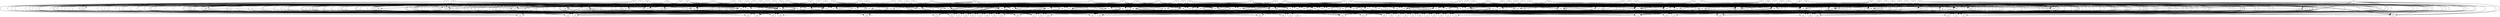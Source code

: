 // DAG automatically generated by daggen at Wed Apr 12 12:23:43 2017
// ./daggen --dot -n 200 --jump=3 --fat=0.8 --regularity=0.8 --density=0.4 
digraph G {
  1 [size="8589934592", alpha="0.11"]
  1 -> 81 [size ="33554432"]
  1 -> 83 [size ="33554432"]
  1 -> 87 [size ="33554432"]
  1 -> 89 [size ="33554432"]
  1 -> 93 [size ="33554432"]
  1 -> 97 [size ="33554432"]
  1 -> 100 [size ="33554432"]
  1 -> 107 [size ="33554432"]
  1 -> 123 [size ="33554432"]
  1 -> 142 [size ="33554432"]
  1 -> 144 [size ="33554432"]
  1 -> 149 [size ="33554432"]
  1 -> 159 [size ="33554432"]
  1 -> 161 [size ="33554432"]
  1 -> 162 [size ="33554432"]
  1 -> 168 [size ="33554432"]
  2 [size="782425675177", alpha="0.16"]
  2 -> 74 [size ="679477248"]
  2 -> 78 [size ="679477248"]
  2 -> 82 [size ="679477248"]
  2 -> 83 [size ="679477248"]
  2 -> 84 [size ="679477248"]
  2 -> 89 [size ="679477248"]
  2 -> 117 [size ="679477248"]
  2 -> 123 [size ="679477248"]
  2 -> 124 [size ="679477248"]
  2 -> 132 [size ="679477248"]
  2 -> 135 [size ="679477248"]
  2 -> 143 [size ="679477248"]
  2 -> 145 [size ="679477248"]
  2 -> 146 [size ="679477248"]
  2 -> 147 [size ="679477248"]
  2 -> 152 [size ="679477248"]
  2 -> 156 [size ="679477248"]
  2 -> 159 [size ="679477248"]
  2 -> 160 [size ="679477248"]
  2 -> 162 [size ="679477248"]
  2 -> 176 [size ="679477248"]
  2 -> 180 [size ="679477248"]
  2 -> 181 [size ="679477248"]
  2 -> 182 [size ="679477248"]
  2 -> 188 [size ="679477248"]
  3 [size="54922441586", alpha="0.16"]
  3 -> 78 [size ="75497472"]
  3 -> 82 [size ="75497472"]
  3 -> 84 [size ="75497472"]
  3 -> 91 [size ="75497472"]
  3 -> 99 [size ="75497472"]
  3 -> 103 [size ="75497472"]
  3 -> 113 [size ="75497472"]
  3 -> 116 [size ="75497472"]
  3 -> 117 [size ="75497472"]
  3 -> 118 [size ="75497472"]
  3 -> 123 [size ="75497472"]
  3 -> 128 [size ="75497472"]
  3 -> 137 [size ="75497472"]
  3 -> 141 [size ="75497472"]
  3 -> 144 [size ="75497472"]
  3 -> 147 [size ="75497472"]
  3 -> 150 [size ="75497472"]
  3 -> 151 [size ="75497472"]
  3 -> 152 [size ="75497472"]
  3 -> 161 [size ="75497472"]
  3 -> 178 [size ="75497472"]
  3 -> 192 [size ="75497472"]
  3 -> 193 [size ="75497472"]
  4 [size="3750043827", alpha="0.17"]
  4 -> 74 [size ="75497472"]
  4 -> 77 [size ="75497472"]
  4 -> 78 [size ="75497472"]
  4 -> 83 [size ="75497472"]
  4 -> 102 [size ="75497472"]
  4 -> 108 [size ="75497472"]
  4 -> 125 [size ="75497472"]
  4 -> 126 [size ="75497472"]
  4 -> 131 [size ="75497472"]
  4 -> 139 [size ="75497472"]
  4 -> 142 [size ="75497472"]
  4 -> 151 [size ="75497472"]
  4 -> 154 [size ="75497472"]
  4 -> 178 [size ="75497472"]
  4 -> 183 [size ="75497472"]
  4 -> 189 [size ="75497472"]
  4 -> 199 [size ="75497472"]
  4 -> 200 [size ="75497472"]
  5 [size="231928233984", alpha="0.15"]
  5 -> 74 [size ="301989888"]
  5 -> 83 [size ="301989888"]
  5 -> 86 [size ="301989888"]
  5 -> 92 [size ="301989888"]
  5 -> 99 [size ="301989888"]
  5 -> 110 [size ="301989888"]
  5 -> 113 [size ="301989888"]
  5 -> 119 [size ="301989888"]
  5 -> 125 [size ="301989888"]
  5 -> 126 [size ="301989888"]
  5 -> 133 [size ="301989888"]
  5 -> 135 [size ="301989888"]
  5 -> 138 [size ="301989888"]
  5 -> 140 [size ="301989888"]
  5 -> 142 [size ="301989888"]
  5 -> 150 [size ="301989888"]
  5 -> 161 [size ="301989888"]
  5 -> 171 [size ="301989888"]
  5 -> 180 [size ="301989888"]
  6 [size="108064164792", alpha="0.12"]
  6 -> 80 [size ="134217728"]
  6 -> 92 [size ="134217728"]
  6 -> 98 [size ="134217728"]
  6 -> 102 [size ="134217728"]
  6 -> 108 [size ="134217728"]
  6 -> 117 [size ="134217728"]
  6 -> 118 [size ="134217728"]
  6 -> 119 [size ="134217728"]
  6 -> 126 [size ="134217728"]
  6 -> 129 [size ="134217728"]
  6 -> 132 [size ="134217728"]
  6 -> 135 [size ="134217728"]
  6 -> 143 [size ="134217728"]
  6 -> 145 [size ="134217728"]
  6 -> 153 [size ="134217728"]
  6 -> 161 [size ="134217728"]
  6 -> 162 [size ="134217728"]
  6 -> 168 [size ="134217728"]
  6 -> 191 [size ="134217728"]
  6 -> 198 [size ="134217728"]
  7 [size="1552660996", alpha="0.04"]
  7 -> 83 [size ="33554432"]
  7 -> 89 [size ="33554432"]
  7 -> 93 [size ="33554432"]
  7 -> 94 [size ="33554432"]
  7 -> 102 [size ="33554432"]
  7 -> 106 [size ="33554432"]
  7 -> 132 [size ="33554432"]
  7 -> 135 [size ="33554432"]
  7 -> 139 [size ="33554432"]
  7 -> 147 [size ="33554432"]
  7 -> 160 [size ="33554432"]
  7 -> 163 [size ="33554432"]
  7 -> 169 [size ="33554432"]
  7 -> 177 [size ="33554432"]
  7 -> 190 [size ="33554432"]
  7 -> 198 [size ="33554432"]
  8 [size="14691165617", alpha="0.11"]
  8 -> 78 [size ="301989888"]
  8 -> 89 [size ="301989888"]
  8 -> 99 [size ="301989888"]
  8 -> 102 [size ="301989888"]
  8 -> 108 [size ="301989888"]
  8 -> 124 [size ="301989888"]
  8 -> 127 [size ="301989888"]
  8 -> 128 [size ="301989888"]
  8 -> 131 [size ="301989888"]
  8 -> 134 [size ="301989888"]
  8 -> 137 [size ="301989888"]
  8 -> 142 [size ="301989888"]
  8 -> 160 [size ="301989888"]
  8 -> 181 [size ="301989888"]
  8 -> 192 [size ="301989888"]
  8 -> 198 [size ="301989888"]
  9 [size="368293445632", alpha="0.11"]
  9 -> 80 [size ="411041792"]
  9 -> 85 [size ="411041792"]
  9 -> 90 [size ="411041792"]
  9 -> 92 [size ="411041792"]
  9 -> 101 [size ="411041792"]
  9 -> 108 [size ="411041792"]
  9 -> 119 [size ="411041792"]
  9 -> 128 [size ="411041792"]
  9 -> 134 [size ="411041792"]
  9 -> 134 [size ="411041792"]
  9 -> 135 [size ="411041792"]
  9 -> 137 [size ="411041792"]
  9 -> 140 [size ="411041792"]
  9 -> 145 [size ="411041792"]
  9 -> 150 [size ="411041792"]
  9 -> 161 [size ="411041792"]
  9 -> 166 [size ="411041792"]
  9 -> 167 [size ="411041792"]
  9 -> 168 [size ="411041792"]
  9 -> 180 [size ="411041792"]
  10 [size="7488898918", alpha="0.09"]
  10 -> 85 [size ="134217728"]
  10 -> 85 [size ="134217728"]
  10 -> 86 [size ="134217728"]
  10 -> 91 [size ="134217728"]
  10 -> 92 [size ="134217728"]
  10 -> 107 [size ="134217728"]
  10 -> 108 [size ="134217728"]
  10 -> 110 [size ="134217728"]
  10 -> 115 [size ="134217728"]
  10 -> 118 [size ="134217728"]
  10 -> 128 [size ="134217728"]
  10 -> 131 [size ="134217728"]
  10 -> 133 [size ="134217728"]
  10 -> 134 [size ="134217728"]
  10 -> 135 [size ="134217728"]
  10 -> 139 [size ="134217728"]
  10 -> 140 [size ="134217728"]
  10 -> 145 [size ="134217728"]
  10 -> 159 [size ="134217728"]
  10 -> 164 [size ="134217728"]
  10 -> 169 [size ="134217728"]
  10 -> 170 [size ="134217728"]
  10 -> 175 [size ="134217728"]
  10 -> 178 [size ="134217728"]
  10 -> 186 [size ="134217728"]
  11 [size="7247066356", alpha="0.08"]
  11 -> 85 [size ="134217728"]
  11 -> 86 [size ="134217728"]
  11 -> 93 [size ="134217728"]
  11 -> 94 [size ="134217728"]
  11 -> 103 [size ="134217728"]
  11 -> 111 [size ="134217728"]
  11 -> 113 [size ="134217728"]
  11 -> 117 [size ="134217728"]
  11 -> 118 [size ="134217728"]
  11 -> 119 [size ="134217728"]
  11 -> 124 [size ="134217728"]
  11 -> 125 [size ="134217728"]
  11 -> 128 [size ="134217728"]
  11 -> 129 [size ="134217728"]
  11 -> 131 [size ="134217728"]
  11 -> 134 [size ="134217728"]
  11 -> 135 [size ="134217728"]
  11 -> 138 [size ="134217728"]
  11 -> 140 [size ="134217728"]
  11 -> 144 [size ="134217728"]
  11 -> 163 [size ="134217728"]
  11 -> 165 [size ="134217728"]
  11 -> 170 [size ="134217728"]
  11 -> 171 [size ="134217728"]
  11 -> 180 [size ="134217728"]
  11 -> 186 [size ="134217728"]
  11 -> 197 [size ="134217728"]
  12 [size="365840652243", alpha="0.02"]
  12 -> 74 [size ="411041792"]
  12 -> 83 [size ="411041792"]
  12 -> 86 [size ="411041792"]
  12 -> 87 [size ="411041792"]
  12 -> 89 [size ="411041792"]
  12 -> 92 [size ="411041792"]
  12 -> 104 [size ="411041792"]
  12 -> 110 [size ="411041792"]
  12 -> 113 [size ="411041792"]
  12 -> 117 [size ="411041792"]
  12 -> 123 [size ="411041792"]
  12 -> 124 [size ="411041792"]
  12 -> 125 [size ="411041792"]
  12 -> 128 [size ="411041792"]
  12 -> 130 [size ="411041792"]
  12 -> 131 [size ="411041792"]
  12 -> 138 [size ="411041792"]
  12 -> 139 [size ="411041792"]
  12 -> 142 [size ="411041792"]
  12 -> 148 [size ="411041792"]
  12 -> 153 [size ="411041792"]
  12 -> 156 [size ="411041792"]
  12 -> 165 [size ="411041792"]
  12 -> 170 [size ="411041792"]
  12 -> 173 [size ="411041792"]
  12 -> 178 [size ="411041792"]
  12 -> 181 [size ="411041792"]
  12 -> 195 [size ="411041792"]
  13 [size="1973246852", alpha="0.07"]
  13 -> 78 [size ="33554432"]
  13 -> 85 [size ="33554432"]
  13 -> 86 [size ="33554432"]
  13 -> 89 [size ="33554432"]
  13 -> 90 [size ="33554432"]
  13 -> 92 [size ="33554432"]
  13 -> 113 [size ="33554432"]
  13 -> 117 [size ="33554432"]
  13 -> 122 [size ="33554432"]
  13 -> 123 [size ="33554432"]
  13 -> 124 [size ="33554432"]
  13 -> 124 [size ="33554432"]
  13 -> 125 [size ="33554432"]
  13 -> 131 [size ="33554432"]
  13 -> 138 [size ="33554432"]
  13 -> 140 [size ="33554432"]
  13 -> 142 [size ="33554432"]
  13 -> 149 [size ="33554432"]
  13 -> 159 [size ="33554432"]
  13 -> 161 [size ="33554432"]
  13 -> 165 [size ="33554432"]
  13 -> 179 [size ="33554432"]
  13 -> 186 [size ="33554432"]
  13 -> 195 [size ="33554432"]
  13 -> 197 [size ="33554432"]
  14 [size="42017554819", alpha="0.08"]
  14 -> 74 [size ="209715200"]
  14 -> 77 [size ="209715200"]
  14 -> 99 [size ="209715200"]
  14 -> 103 [size ="209715200"]
  14 -> 108 [size ="209715200"]
  14 -> 113 [size ="209715200"]
  14 -> 118 [size ="209715200"]
  14 -> 122 [size ="209715200"]
  14 -> 127 [size ="209715200"]
  14 -> 138 [size ="209715200"]
  14 -> 140 [size ="209715200"]
  14 -> 142 [size ="209715200"]
  14 -> 144 [size ="209715200"]
  14 -> 152 [size ="209715200"]
  14 -> 153 [size ="209715200"]
  14 -> 155 [size ="209715200"]
  14 -> 161 [size ="209715200"]
  14 -> 171 [size ="209715200"]
  14 -> 185 [size ="209715200"]
  14 -> 191 [size ="209715200"]
  14 -> 200 [size ="209715200"]
  15 [size="809938146576", alpha="0.04"]
  15 -> 77 [size ="536870912"]
  15 -> 84 [size ="536870912"]
  15 -> 92 [size ="536870912"]
  15 -> 102 [size ="536870912"]
  15 -> 108 [size ="536870912"]
  15 -> 113 [size ="536870912"]
  15 -> 117 [size ="536870912"]
  15 -> 118 [size ="536870912"]
  15 -> 122 [size ="536870912"]
  15 -> 129 [size ="536870912"]
  15 -> 133 [size ="536870912"]
  15 -> 134 [size ="536870912"]
  15 -> 135 [size ="536870912"]
  15 -> 137 [size ="536870912"]
  15 -> 140 [size ="536870912"]
  15 -> 149 [size ="536870912"]
  15 -> 152 [size ="536870912"]
  15 -> 165 [size ="536870912"]
  15 -> 186 [size ="536870912"]
  15 -> 198 [size ="536870912"]
  16 [size="578326588120", alpha="0.06"]
  16 -> 76 [size ="411041792"]
  16 -> 78 [size ="411041792"]
  16 -> 92 [size ="411041792"]
  16 -> 96 [size ="411041792"]
  16 -> 101 [size ="411041792"]
  16 -> 108 [size ="411041792"]
  16 -> 110 [size ="411041792"]
  16 -> 128 [size ="411041792"]
  16 -> 129 [size ="411041792"]
  16 -> 133 [size ="411041792"]
  16 -> 134 [size ="411041792"]
  16 -> 135 [size ="411041792"]
  16 -> 137 [size ="411041792"]
  16 -> 147 [size ="411041792"]
  16 -> 152 [size ="411041792"]
  16 -> 157 [size ="411041792"]
  16 -> 159 [size ="411041792"]
  16 -> 164 [size ="411041792"]
  16 -> 168 [size ="411041792"]
  16 -> 171 [size ="411041792"]
  16 -> 190 [size ="411041792"]
  16 -> 191 [size ="411041792"]
  16 -> 200 [size ="411041792"]
  17 [size="452755173107", alpha="0.16"]
  17 -> 84 [size ="301989888"]
  17 -> 86 [size ="301989888"]
  17 -> 113 [size ="301989888"]
  17 -> 125 [size ="301989888"]
  17 -> 133 [size ="301989888"]
  17 -> 134 [size ="301989888"]
  17 -> 137 [size ="301989888"]
  17 -> 140 [size ="301989888"]
  17 -> 142 [size ="301989888"]
  17 -> 144 [size ="301989888"]
  17 -> 148 [size ="301989888"]
  17 -> 152 [size ="301989888"]
  17 -> 163 [size ="301989888"]
  17 -> 165 [size ="301989888"]
  17 -> 171 [size ="301989888"]
  17 -> 185 [size ="301989888"]
  17 -> 187 [size ="301989888"]
  17 -> 197 [size ="301989888"]
  17 -> 200 [size ="301989888"]
  18 [size="9728021524", alpha="0.01"]
  18 -> 74 [size ="536870912"]
  18 -> 78 [size ="536870912"]
  18 -> 83 [size ="536870912"]
  18 -> 88 [size ="536870912"]
  18 -> 94 [size ="536870912"]
  18 -> 99 [size ="536870912"]
  18 -> 120 [size ="536870912"]
  18 -> 123 [size ="536870912"]
  18 -> 125 [size ="536870912"]
  18 -> 126 [size ="536870912"]
  18 -> 128 [size ="536870912"]
  18 -> 136 [size ="536870912"]
  18 -> 138 [size ="536870912"]
  18 -> 139 [size ="536870912"]
  18 -> 145 [size ="536870912"]
  18 -> 159 [size ="536870912"]
  18 -> 168 [size ="536870912"]
  18 -> 171 [size ="536870912"]
  18 -> 178 [size ="536870912"]
  18 -> 179 [size ="536870912"]
  18 -> 186 [size ="536870912"]
  18 -> 188 [size ="536870912"]
  18 -> 192 [size ="536870912"]
  18 -> 198 [size ="536870912"]
  19 [size="8589934592", alpha="0.11"]
  19 -> 74 [size ="33554432"]
  19 -> 87 [size ="33554432"]
  19 -> 93 [size ="33554432"]
  19 -> 103 [size ="33554432"]
  19 -> 108 [size ="33554432"]
  19 -> 120 [size ="33554432"]
  19 -> 128 [size ="33554432"]
  19 -> 129 [size ="33554432"]
  19 -> 133 [size ="33554432"]
  19 -> 138 [size ="33554432"]
  19 -> 139 [size ="33554432"]
  19 -> 144 [size ="33554432"]
  19 -> 145 [size ="33554432"]
  19 -> 153 [size ="33554432"]
  19 -> 162 [size ="33554432"]
  19 -> 178 [size ="33554432"]
  19 -> 180 [size ="33554432"]
  19 -> 193 [size ="33554432"]
  20 [size="40219176884", alpha="0.01"]
  20 -> 74 [size ="838860800"]
  20 -> 82 [size ="838860800"]
  20 -> 86 [size ="838860800"]
  20 -> 108 [size ="838860800"]
  20 -> 117 [size ="838860800"]
  20 -> 120 [size ="838860800"]
  20 -> 123 [size ="838860800"]
  20 -> 124 [size ="838860800"]
  20 -> 125 [size ="838860800"]
  20 -> 128 [size ="838860800"]
  20 -> 134 [size ="838860800"]
  20 -> 144 [size ="838860800"]
  20 -> 145 [size ="838860800"]
  20 -> 153 [size ="838860800"]
  20 -> 162 [size ="838860800"]
  20 -> 166 [size ="838860800"]
  20 -> 181 [size ="838860800"]
  20 -> 192 [size ="838860800"]
  20 -> 197 [size ="838860800"]
  21 [size="372902004557", alpha="0.20"]
  21 -> 76 [size ="411041792"]
  21 -> 82 [size ="411041792"]
  21 -> 92 [size ="411041792"]
  21 -> 102 [size ="411041792"]
  21 -> 108 [size ="411041792"]
  21 -> 117 [size ="411041792"]
  21 -> 121 [size ="411041792"]
  21 -> 124 [size ="411041792"]
  21 -> 126 [size ="411041792"]
  21 -> 128 [size ="411041792"]
  21 -> 129 [size ="411041792"]
  21 -> 133 [size ="411041792"]
  21 -> 136 [size ="411041792"]
  21 -> 138 [size ="411041792"]
  21 -> 144 [size ="411041792"]
  21 -> 150 [size ="411041792"]
  21 -> 162 [size ="411041792"]
  21 -> 164 [size ="411041792"]
  21 -> 173 [size ="411041792"]
  21 -> 179 [size ="411041792"]
  21 -> 180 [size ="411041792"]
  21 -> 192 [size ="411041792"]
  22 [size="231928233984", alpha="0.04"]
  22 -> 74 [size ="301989888"]
  22 -> 77 [size ="301989888"]
  22 -> 78 [size ="301989888"]
  22 -> 83 [size ="301989888"]
  22 -> 94 [size ="301989888"]
  22 -> 99 [size ="301989888"]
  22 -> 102 [size ="301989888"]
  22 -> 106 [size ="301989888"]
  22 -> 110 [size ="301989888"]
  22 -> 112 [size ="301989888"]
  22 -> 113 [size ="301989888"]
  22 -> 119 [size ="301989888"]
  22 -> 122 [size ="301989888"]
  22 -> 125 [size ="301989888"]
  22 -> 128 [size ="301989888"]
  22 -> 129 [size ="301989888"]
  22 -> 132 [size ="301989888"]
  22 -> 137 [size ="301989888"]
  22 -> 145 [size ="301989888"]
  22 -> 152 [size ="301989888"]
  22 -> 161 [size ="301989888"]
  22 -> 162 [size ="301989888"]
  22 -> 171 [size ="301989888"]
  22 -> 173 [size ="301989888"]
  22 -> 174 [size ="301989888"]
  22 -> 178 [size ="301989888"]
  22 -> 188 [size ="301989888"]
  22 -> 198 [size ="301989888"]
  23 [size="8447896748", alpha="0.19"]
  23 -> 83 [size ="134217728"]
  23 -> 86 [size ="134217728"]
  23 -> 93 [size ="134217728"]
  23 -> 103 [size ="134217728"]
  23 -> 108 [size ="134217728"]
  23 -> 112 [size ="134217728"]
  23 -> 115 [size ="134217728"]
  23 -> 117 [size ="134217728"]
  23 -> 125 [size ="134217728"]
  23 -> 128 [size ="134217728"]
  23 -> 131 [size ="134217728"]
  23 -> 132 [size ="134217728"]
  23 -> 139 [size ="134217728"]
  23 -> 140 [size ="134217728"]
  23 -> 142 [size ="134217728"]
  23 -> 147 [size ="134217728"]
  23 -> 149 [size ="134217728"]
  23 -> 157 [size ="134217728"]
  23 -> 159 [size ="134217728"]
  23 -> 162 [size ="134217728"]
  23 -> 170 [size ="134217728"]
  23 -> 180 [size ="134217728"]
  23 -> 190 [size ="134217728"]
  23 -> 198 [size ="134217728"]
  24 [size="314864947905", alpha="0.06"]
  24 -> 76 [size ="679477248"]
  24 -> 86 [size ="679477248"]
  24 -> 89 [size ="679477248"]
  24 -> 94 [size ="679477248"]
  24 -> 97 [size ="679477248"]
  24 -> 99 [size ="679477248"]
  24 -> 106 [size ="679477248"]
  24 -> 107 [size ="679477248"]
  24 -> 117 [size ="679477248"]
  24 -> 122 [size ="679477248"]
  24 -> 127 [size ="679477248"]
  24 -> 128 [size ="679477248"]
  24 -> 131 [size ="679477248"]
  24 -> 132 [size ="679477248"]
  24 -> 133 [size ="679477248"]
  24 -> 140 [size ="679477248"]
  24 -> 142 [size ="679477248"]
  24 -> 149 [size ="679477248"]
  24 -> 159 [size ="679477248"]
  24 -> 165 [size ="679477248"]
  24 -> 180 [size ="679477248"]
  24 -> 186 [size ="679477248"]
  25 [size="8589934592", alpha="0.17"]
  25 -> 86 [size ="33554432"]
  25 -> 117 [size ="33554432"]
  25 -> 127 [size ="33554432"]
  25 -> 131 [size ="33554432"]
  25 -> 132 [size ="33554432"]
  25 -> 133 [size ="33554432"]
  25 -> 134 [size ="33554432"]
  25 -> 141 [size ="33554432"]
  25 -> 145 [size ="33554432"]
  25 -> 147 [size ="33554432"]
  25 -> 149 [size ="33554432"]
  25 -> 160 [size ="33554432"]
  25 -> 165 [size ="33554432"]
  25 -> 171 [size ="33554432"]
  25 -> 178 [size ="33554432"]
  25 -> 182 [size ="33554432"]
  25 -> 186 [size ="33554432"]
  26 [size="92972345532", alpha="0.05"]
  26 -> 77 [size ="134217728"]
  26 -> 82 [size ="134217728"]
  26 -> 120 [size ="134217728"]
  26 -> 137 [size ="134217728"]
  26 -> 138 [size ="134217728"]
  26 -> 146 [size ="134217728"]
  26 -> 153 [size ="134217728"]
  26 -> 158 [size ="134217728"]
  26 -> 162 [size ="134217728"]
  26 -> 164 [size ="134217728"]
  26 -> 165 [size ="134217728"]
  26 -> 170 [size ="134217728"]
  26 -> 180 [size ="134217728"]
  26 -> 186 [size ="134217728"]
  26 -> 187 [size ="134217728"]
  26 -> 191 [size ="134217728"]
  27 [size="19668722434", alpha="0.17"]
  27 -> 82 [size ="679477248"]
  27 -> 89 [size ="679477248"]
  27 -> 100 [size ="679477248"]
  27 -> 112 [size ="679477248"]
  27 -> 118 [size ="679477248"]
  27 -> 125 [size ="679477248"]
  27 -> 126 [size ="679477248"]
  27 -> 135 [size ="679477248"]
  27 -> 140 [size ="679477248"]
  27 -> 144 [size ="679477248"]
  27 -> 148 [size ="679477248"]
  27 -> 152 [size ="679477248"]
  27 -> 187 [size ="679477248"]
  28 [size="1107093005", alpha="0.14"]
  28 -> 74 [size ="33554432"]
  28 -> 77 [size ="33554432"]
  28 -> 82 [size ="33554432"]
  28 -> 83 [size ="33554432"]
  28 -> 99 [size ="33554432"]
  28 -> 101 [size ="33554432"]
  28 -> 118 [size ="33554432"]
  28 -> 134 [size ="33554432"]
  28 -> 137 [size ="33554432"]
  28 -> 140 [size ="33554432"]
  28 -> 144 [size ="33554432"]
  28 -> 148 [size ="33554432"]
  28 -> 152 [size ="33554432"]
  28 -> 154 [size ="33554432"]
  28 -> 158 [size ="33554432"]
  28 -> 159 [size ="33554432"]
  28 -> 165 [size ="33554432"]
  28 -> 171 [size ="33554432"]
  28 -> 173 [size ="33554432"]
  28 -> 179 [size ="33554432"]
  28 -> 187 [size ="33554432"]
  28 -> 193 [size ="33554432"]
  29 [size="621329194332", alpha="0.09"]
  29 -> 74 [size ="838860800"]
  29 -> 77 [size ="838860800"]
  29 -> 83 [size ="838860800"]
  29 -> 88 [size ="838860800"]
  29 -> 89 [size ="838860800"]
  29 -> 93 [size ="838860800"]
  29 -> 124 [size ="838860800"]
  29 -> 126 [size ="838860800"]
  29 -> 127 [size ="838860800"]
  29 -> 131 [size ="838860800"]
  29 -> 133 [size ="838860800"]
  29 -> 134 [size ="838860800"]
  29 -> 136 [size ="838860800"]
  29 -> 138 [size ="838860800"]
  29 -> 161 [size ="838860800"]
  29 -> 176 [size ="838860800"]
  29 -> 188 [size ="838860800"]
  29 -> 190 [size ="838860800"]
  29 -> 193 [size ="838860800"]
  29 -> 197 [size ="838860800"]
  30 [size="782757789696", alpha="0.02"]
  30 -> 77 [size ="679477248"]
  30 -> 78 [size ="679477248"]
  30 -> 81 [size ="679477248"]
  30 -> 90 [size ="679477248"]
  30 -> 92 [size ="679477248"]
  30 -> 98 [size ="679477248"]
  30 -> 110 [size ="679477248"]
  30 -> 121 [size ="679477248"]
  30 -> 124 [size ="679477248"]
  30 -> 129 [size ="679477248"]
  30 -> 135 [size ="679477248"]
  30 -> 138 [size ="679477248"]
  30 -> 139 [size ="679477248"]
  30 -> 144 [size ="679477248"]
  30 -> 145 [size ="679477248"]
  30 -> 148 [size ="679477248"]
  30 -> 155 [size ="679477248"]
  30 -> 164 [size ="679477248"]
  30 -> 165 [size ="679477248"]
  30 -> 172 [size ="679477248"]
  30 -> 179 [size ="679477248"]
  30 -> 181 [size ="679477248"]
  30 -> 188 [size ="679477248"]
  30 -> 198 [size ="679477248"]
  31 [size="8589934592", alpha="0.18"]
  31 -> 74 [size ="33554432"]
  31 -> 78 [size ="33554432"]
  31 -> 80 [size ="33554432"]
  31 -> 82 [size ="33554432"]
  31 -> 89 [size ="33554432"]
  31 -> 90 [size ="33554432"]
  31 -> 93 [size ="33554432"]
  31 -> 103 [size ="33554432"]
  31 -> 123 [size ="33554432"]
  31 -> 124 [size ="33554432"]
  31 -> 127 [size ="33554432"]
  31 -> 128 [size ="33554432"]
  31 -> 137 [size ="33554432"]
  31 -> 138 [size ="33554432"]
  31 -> 140 [size ="33554432"]
  31 -> 145 [size ="33554432"]
  31 -> 146 [size ="33554432"]
  31 -> 149 [size ="33554432"]
  31 -> 152 [size ="33554432"]
  31 -> 153 [size ="33554432"]
  31 -> 157 [size ="33554432"]
  31 -> 159 [size ="33554432"]
  31 -> 173 [size ="33554432"]
  31 -> 180 [size ="33554432"]
  31 -> 181 [size ="33554432"]
  31 -> 194 [size ="33554432"]
  32 [size="28991029248", alpha="0.05"]
  32 -> 76 [size ="75497472"]
  32 -> 78 [size ="75497472"]
  32 -> 88 [size ="75497472"]
  32 -> 89 [size ="75497472"]
  32 -> 89 [size ="75497472"]
  32 -> 90 [size ="75497472"]
  32 -> 94 [size ="75497472"]
  32 -> 107 [size ="75497472"]
  32 -> 113 [size ="75497472"]
  32 -> 115 [size ="75497472"]
  32 -> 121 [size ="75497472"]
  32 -> 128 [size ="75497472"]
  32 -> 132 [size ="75497472"]
  32 -> 134 [size ="75497472"]
  32 -> 138 [size ="75497472"]
  32 -> 139 [size ="75497472"]
  32 -> 145 [size ="75497472"]
  32 -> 149 [size ="75497472"]
  32 -> 150 [size ="75497472"]
  32 -> 154 [size ="75497472"]
  32 -> 161 [size ="75497472"]
  32 -> 173 [size ="75497472"]
  32 -> 179 [size ="75497472"]
  32 -> 182 [size ="75497472"]
  32 -> 184 [size ="75497472"]
  32 -> 191 [size ="75497472"]
  33 [size="3420834782", alpha="0.11"]
  33 -> 76 [size ="134217728"]
  33 -> 77 [size ="134217728"]
  33 -> 78 [size ="134217728"]
  33 -> 83 [size ="134217728"]
  33 -> 89 [size ="134217728"]
  33 -> 91 [size ="134217728"]
  33 -> 93 [size ="134217728"]
  33 -> 112 [size ="134217728"]
  33 -> 119 [size ="134217728"]
  33 -> 128 [size ="134217728"]
  33 -> 135 [size ="134217728"]
  33 -> 145 [size ="134217728"]
  33 -> 147 [size ="134217728"]
  33 -> 150 [size ="134217728"]
  33 -> 151 [size ="134217728"]
  33 -> 156 [size ="134217728"]
  33 -> 163 [size ="134217728"]
  33 -> 176 [size ="134217728"]
  33 -> 179 [size ="134217728"]
  33 -> 182 [size ="134217728"]
  33 -> 188 [size ="134217728"]
  34 [size="5364670490", alpha="0.11"]
  34 -> 74 [size ="536870912"]
  34 -> 78 [size ="536870912"]
  34 -> 81 [size ="536870912"]
  34 -> 83 [size ="536870912"]
  34 -> 89 [size ="536870912"]
  34 -> 90 [size ="536870912"]
  34 -> 92 [size ="536870912"]
  34 -> 118 [size ="536870912"]
  34 -> 119 [size ="536870912"]
  34 -> 124 [size ="536870912"]
  34 -> 143 [size ="536870912"]
  34 -> 150 [size ="536870912"]
  34 -> 155 [size ="536870912"]
  34 -> 163 [size ="536870912"]
  34 -> 164 [size ="536870912"]
  34 -> 181 [size ="536870912"]
  35 [size="134217728000", alpha="0.10"]
  35 -> 83 [size ="209715200"]
  35 -> 92 [size ="209715200"]
  35 -> 103 [size ="209715200"]
  35 -> 109 [size ="209715200"]
  35 -> 118 [size ="209715200"]
  35 -> 119 [size ="209715200"]
  35 -> 132 [size ="209715200"]
  35 -> 134 [size ="209715200"]
  35 -> 140 [size ="209715200"]
  35 -> 144 [size ="209715200"]
  35 -> 149 [size ="209715200"]
  35 -> 150 [size ="209715200"]
  35 -> 164 [size ="209715200"]
  35 -> 165 [size ="209715200"]
  35 -> 172 [size ="209715200"]
  35 -> 173 [size ="209715200"]
  35 -> 176 [size ="209715200"]
  35 -> 178 [size ="209715200"]
  35 -> 181 [size ="209715200"]
  35 -> 200 [size ="209715200"]
  36 [size="885903436", alpha="0.20"]
  36 -> 76 [size ="33554432"]
  36 -> 83 [size ="33554432"]
  36 -> 87 [size ="33554432"]
  36 -> 91 [size ="33554432"]
  36 -> 92 [size ="33554432"]
  36 -> 93 [size ="33554432"]
  36 -> 107 [size ="33554432"]
  36 -> 110 [size ="33554432"]
  36 -> 112 [size ="33554432"]
  36 -> 119 [size ="33554432"]
  36 -> 125 [size ="33554432"]
  36 -> 126 [size ="33554432"]
  36 -> 128 [size ="33554432"]
  36 -> 132 [size ="33554432"]
  36 -> 134 [size ="33554432"]
  36 -> 142 [size ="33554432"]
  36 -> 150 [size ="33554432"]
  36 -> 157 [size ="33554432"]
  36 -> 158 [size ="33554432"]
  36 -> 165 [size ="33554432"]
  36 -> 179 [size ="33554432"]
  36 -> 180 [size ="33554432"]
  36 -> 181 [size ="33554432"]
  36 -> 186 [size ="33554432"]
  36 -> 188 [size ="33554432"]
  36 -> 190 [size ="33554432"]
  36 -> 198 [size ="33554432"]
  37 [size="31260229158", alpha="0.09"]
  37 -> 74 [size ="536870912"]
  37 -> 76 [size ="536870912"]
  37 -> 83 [size ="536870912"]
  37 -> 87 [size ="536870912"]
  37 -> 92 [size ="536870912"]
  37 -> 93 [size ="536870912"]
  37 -> 94 [size ="536870912"]
  37 -> 95 [size ="536870912"]
  37 -> 99 [size ="536870912"]
  37 -> 120 [size ="536870912"]
  37 -> 128 [size ="536870912"]
  37 -> 135 [size ="536870912"]
  37 -> 142 [size ="536870912"]
  37 -> 145 [size ="536870912"]
  37 -> 150 [size ="536870912"]
  37 -> 152 [size ="536870912"]
  37 -> 161 [size ="536870912"]
  37 -> 163 [size ="536870912"]
  37 -> 165 [size ="536870912"]
  37 -> 165 [size ="536870912"]
  37 -> 169 [size ="536870912"]
  37 -> 186 [size ="536870912"]
  37 -> 192 [size ="536870912"]
  38 [size="7362707478", alpha="0.01"]
  38 -> 75 [size ="838860800"]
  38 -> 76 [size ="838860800"]
  38 -> 82 [size ="838860800"]
  38 -> 92 [size ="838860800"]
  38 -> 93 [size ="838860800"]
  38 -> 99 [size ="838860800"]
  38 -> 106 [size ="838860800"]
  38 -> 110 [size ="838860800"]
  38 -> 133 [size ="838860800"]
  38 -> 135 [size ="838860800"]
  38 -> 146 [size ="838860800"]
  38 -> 160 [size ="838860800"]
  38 -> 169 [size ="838860800"]
  38 -> 187 [size ="838860800"]
  38 -> 188 [size ="838860800"]
  38 -> 190 [size ="838860800"]
  38 -> 192 [size ="838860800"]
  38 -> 197 [size ="838860800"]
  39 [size="31494601933", alpha="0.03"]
  39 -> 76 [size ="33554432"]
  39 -> 97 [size ="33554432"]
  39 -> 99 [size ="33554432"]
  39 -> 110 [size ="33554432"]
  39 -> 118 [size ="33554432"]
  39 -> 125 [size ="33554432"]
  39 -> 128 [size ="33554432"]
  39 -> 131 [size ="33554432"]
  39 -> 133 [size ="33554432"]
  39 -> 135 [size ="33554432"]
  39 -> 142 [size ="33554432"]
  39 -> 145 [size ="33554432"]
  39 -> 151 [size ="33554432"]
  39 -> 160 [size ="33554432"]
  39 -> 164 [size ="33554432"]
  39 -> 181 [size ="33554432"]
  39 -> 186 [size ="33554432"]
  39 -> 197 [size ="33554432"]
  39 -> 199 [size ="33554432"]
  40 [size="1073741824000", alpha="0.04"]
  40 -> 77 [size ="838860800"]
  40 -> 82 [size ="838860800"]
  40 -> 84 [size ="838860800"]
  40 -> 86 [size ="838860800"]
  40 -> 92 [size ="838860800"]
  40 -> 98 [size ="838860800"]
  40 -> 107 [size ="838860800"]
  40 -> 110 [size ="838860800"]
  40 -> 126 [size ="838860800"]
  40 -> 132 [size ="838860800"]
  40 -> 133 [size ="838860800"]
  40 -> 134 [size ="838860800"]
  40 -> 135 [size ="838860800"]
  40 -> 143 [size ="838860800"]
  40 -> 151 [size ="838860800"]
  40 -> 159 [size ="838860800"]
  40 -> 175 [size ="838860800"]
  40 -> 180 [size ="838860800"]
  40 -> 193 [size ="838860800"]
  41 [size="8175763823", alpha="0.02"]
  41 -> 74 [size ="209715200"]
  41 -> 79 [size ="209715200"]
  41 -> 88 [size ="209715200"]
  41 -> 89 [size ="209715200"]
  41 -> 94 [size ="209715200"]
  41 -> 98 [size ="209715200"]
  41 -> 110 [size ="209715200"]
  41 -> 120 [size ="209715200"]
  41 -> 124 [size ="209715200"]
  41 -> 129 [size ="209715200"]
  41 -> 132 [size ="209715200"]
  41 -> 134 [size ="209715200"]
  41 -> 137 [size ="209715200"]
  41 -> 138 [size ="209715200"]
  41 -> 144 [size ="209715200"]
  41 -> 145 [size ="209715200"]
  41 -> 158 [size ="209715200"]
  41 -> 159 [size ="209715200"]
  41 -> 165 [size ="209715200"]
  41 -> 169 [size ="209715200"]
  41 -> 173 [size ="209715200"]
  41 -> 176 [size ="209715200"]
  41 -> 182 [size ="209715200"]
  41 -> 187 [size ="209715200"]
  41 -> 190 [size ="209715200"]
  41 -> 192 [size ="209715200"]
  41 -> 197 [size ="209715200"]
  42 [size="16376582476", alpha="0.20"]
  42 -> 83 [size ="411041792"]
  42 -> 85 [size ="411041792"]
  42 -> 89 [size ="411041792"]
  42 -> 102 [size ="411041792"]
  42 -> 106 [size ="411041792"]
  42 -> 120 [size ="411041792"]
  42 -> 122 [size ="411041792"]
  42 -> 123 [size ="411041792"]
  42 -> 124 [size ="411041792"]
  42 -> 133 [size ="411041792"]
  42 -> 138 [size ="411041792"]
  42 -> 144 [size ="411041792"]
  42 -> 145 [size ="411041792"]
  42 -> 151 [size ="411041792"]
  42 -> 162 [size ="411041792"]
  42 -> 171 [size ="411041792"]
  42 -> 178 [size ="411041792"]
  42 -> 181 [size ="411041792"]
  42 -> 190 [size ="411041792"]
  42 -> 192 [size ="411041792"]
  42 -> 193 [size ="411041792"]
  43 [size="28991029248", alpha="0.04"]
  43 -> 78 [size ="75497472"]
  43 -> 83 [size ="75497472"]
  43 -> 84 [size ="75497472"]
  43 -> 85 [size ="75497472"]
  43 -> 88 [size ="75497472"]
  43 -> 89 [size ="75497472"]
  43 -> 92 [size ="75497472"]
  43 -> 93 [size ="75497472"]
  43 -> 97 [size ="75497472"]
  43 -> 106 [size ="75497472"]
  43 -> 110 [size ="75497472"]
  43 -> 114 [size ="75497472"]
  43 -> 117 [size ="75497472"]
  43 -> 120 [size ="75497472"]
  43 -> 132 [size ="75497472"]
  43 -> 135 [size ="75497472"]
  43 -> 138 [size ="75497472"]
  43 -> 142 [size ="75497472"]
  43 -> 145 [size ="75497472"]
  43 -> 146 [size ="75497472"]
  43 -> 151 [size ="75497472"]
  43 -> 154 [size ="75497472"]
  43 -> 164 [size ="75497472"]
  43 -> 169 [size ="75497472"]
  43 -> 171 [size ="75497472"]
  43 -> 180 [size ="75497472"]
  43 -> 186 [size ="75497472"]
  43 -> 191 [size ="75497472"]
  44 [size="9903460034", alpha="0.02"]
  44 -> 76 [size ="209715200"]
  44 -> 78 [size ="209715200"]
  44 -> 85 [size ="209715200"]
  44 -> 86 [size ="209715200"]
  44 -> 90 [size ="209715200"]
  44 -> 94 [size ="209715200"]
  44 -> 97 [size ="209715200"]
  44 -> 102 [size ="209715200"]
  44 -> 105 [size ="209715200"]
  44 -> 112 [size ="209715200"]
  44 -> 115 [size ="209715200"]
  44 -> 119 [size ="209715200"]
  44 -> 124 [size ="209715200"]
  44 -> 125 [size ="209715200"]
  44 -> 127 [size ="209715200"]
  44 -> 131 [size ="209715200"]
  44 -> 132 [size ="209715200"]
  44 -> 134 [size ="209715200"]
  44 -> 135 [size ="209715200"]
  44 -> 137 [size ="209715200"]
  44 -> 142 [size ="209715200"]
  44 -> 147 [size ="209715200"]
  44 -> 159 [size ="209715200"]
  44 -> 170 [size ="209715200"]
  44 -> 179 [size ="209715200"]
  44 -> 182 [size ="209715200"]
  44 -> 194 [size ="209715200"]
  44 -> 198 [size ="209715200"]
  45 [size="368293445632", alpha="0.11"]
  45 -> 76 [size ="411041792"]
  45 -> 79 [size ="411041792"]
  45 -> 83 [size ="411041792"]
  45 -> 86 [size ="411041792"]
  45 -> 89 [size ="411041792"]
  45 -> 92 [size ="411041792"]
  45 -> 93 [size ="411041792"]
  45 -> 102 [size ="411041792"]
  45 -> 105 [size ="411041792"]
  45 -> 109 [size ="411041792"]
  45 -> 115 [size ="411041792"]
  45 -> 124 [size ="411041792"]
  45 -> 125 [size ="411041792"]
  45 -> 131 [size ="411041792"]
  45 -> 132 [size ="411041792"]
  45 -> 134 [size ="411041792"]
  45 -> 142 [size ="411041792"]
  45 -> 143 [size ="411041792"]
  45 -> 148 [size ="411041792"]
  45 -> 152 [size ="411041792"]
  45 -> 155 [size ="411041792"]
  45 -> 164 [size ="411041792"]
  45 -> 165 [size ="411041792"]
  45 -> 168 [size ="411041792"]
  45 -> 174 [size ="411041792"]
  46 [size="160553474911", alpha="0.12"]
  46 -> 77 [size ="411041792"]
  46 -> 83 [size ="411041792"]
  46 -> 87 [size ="411041792"]
  46 -> 94 [size ="411041792"]
  46 -> 103 [size ="411041792"]
  46 -> 107 [size ="411041792"]
  46 -> 113 [size ="411041792"]
  46 -> 116 [size ="411041792"]
  46 -> 119 [size ="411041792"]
  46 -> 126 [size ="411041792"]
  46 -> 128 [size ="411041792"]
  46 -> 132 [size ="411041792"]
  46 -> 134 [size ="411041792"]
  46 -> 135 [size ="411041792"]
  46 -> 138 [size ="411041792"]
  46 -> 148 [size ="411041792"]
  46 -> 153 [size ="411041792"]
  46 -> 159 [size ="411041792"]
  47 [size="20129617778", alpha="0.13"]
  47 -> 74 [size ="536870912"]
  47 -> 76 [size ="536870912"]
  47 -> 77 [size ="536870912"]
  47 -> 78 [size ="536870912"]
  47 -> 85 [size ="536870912"]
  47 -> 94 [size ="536870912"]
  47 -> 98 [size ="536870912"]
  47 -> 99 [size ="536870912"]
  47 -> 106 [size ="536870912"]
  47 -> 108 [size ="536870912"]
  47 -> 118 [size ="536870912"]
  47 -> 119 [size ="536870912"]
  47 -> 120 [size ="536870912"]
  47 -> 124 [size ="536870912"]
  47 -> 126 [size ="536870912"]
  47 -> 132 [size ="536870912"]
  47 -> 133 [size ="536870912"]
  47 -> 134 [size ="536870912"]
  47 -> 141 [size ="536870912"]
  47 -> 142 [size ="536870912"]
  47 -> 148 [size ="536870912"]
  47 -> 164 [size ="536870912"]
  47 -> 170 [size ="536870912"]
  47 -> 176 [size ="536870912"]
  47 -> 178 [size ="536870912"]
  47 -> 187 [size ="536870912"]
  47 -> 189 [size ="536870912"]
  47 -> 192 [size ="536870912"]
  48 [size="216400898540", alpha="0.01"]
  48 -> 78 [size ="411041792"]
  48 -> 87 [size ="411041792"]
  48 -> 88 [size ="411041792"]
  48 -> 93 [size ="411041792"]
  48 -> 103 [size ="411041792"]
  48 -> 106 [size ="411041792"]
  48 -> 117 [size ="411041792"]
  48 -> 127 [size ="411041792"]
  48 -> 132 [size ="411041792"]
  48 -> 133 [size ="411041792"]
  48 -> 134 [size ="411041792"]
  48 -> 139 [size ="411041792"]
  48 -> 151 [size ="411041792"]
  48 -> 156 [size ="411041792"]
  48 -> 165 [size ="411041792"]
  48 -> 171 [size ="411041792"]
  48 -> 173 [size ="411041792"]
  48 -> 180 [size ="411041792"]
  48 -> 187 [size ="411041792"]
  49 [size="549755813888", alpha="0.07"]
  49 -> 76 [size ="536870912"]
  49 -> 101 [size ="536870912"]
  49 -> 108 [size ="536870912"]
  49 -> 110 [size ="536870912"]
  49 -> 113 [size ="536870912"]
  49 -> 122 [size ="536870912"]
  49 -> 129 [size ="536870912"]
  49 -> 130 [size ="536870912"]
  49 -> 131 [size ="536870912"]
  49 -> 134 [size ="536870912"]
  49 -> 137 [size ="536870912"]
  49 -> 139 [size ="536870912"]
  49 -> 143 [size ="536870912"]
  49 -> 147 [size ="536870912"]
  49 -> 148 [size ="536870912"]
  49 -> 151 [size ="536870912"]
  49 -> 163 [size ="536870912"]
  49 -> 165 [size ="536870912"]
  49 -> 171 [size ="536870912"]
  49 -> 179 [size ="536870912"]
  49 -> 193 [size ="536870912"]
  49 -> 194 [size ="536870912"]
  49 -> 197 [size ="536870912"]
  50 [size="96958065903", alpha="0.07"]
  50 -> 74 [size ="75497472"]
  50 -> 77 [size ="75497472"]
  50 -> 83 [size ="75497472"]
  50 -> 92 [size ="75497472"]
  50 -> 99 [size ="75497472"]
  50 -> 103 [size ="75497472"]
  50 -> 113 [size ="75497472"]
  50 -> 115 [size ="75497472"]
  50 -> 125 [size ="75497472"]
  50 -> 126 [size ="75497472"]
  50 -> 132 [size ="75497472"]
  50 -> 137 [size ="75497472"]
  50 -> 142 [size ="75497472"]
  50 -> 143 [size ="75497472"]
  50 -> 148 [size ="75497472"]
  50 -> 154 [size ="75497472"]
  50 -> 156 [size ="75497472"]
  50 -> 175 [size ="75497472"]
  50 -> 182 [size ="75497472"]
  50 -> 187 [size ="75497472"]
  50 -> 190 [size ="75497472"]
  50 -> 194 [size ="75497472"]
  51 [size="1073741824000", alpha="0.07"]
  51 -> 79 [size ="838860800"]
  51 -> 93 [size ="838860800"]
  51 -> 95 [size ="838860800"]
  51 -> 103 [size ="838860800"]
  51 -> 104 [size ="838860800"]
  51 -> 110 [size ="838860800"]
  51 -> 112 [size ="838860800"]
  51 -> 119 [size ="838860800"]
  51 -> 124 [size ="838860800"]
  51 -> 125 [size ="838860800"]
  51 -> 131 [size ="838860800"]
  51 -> 132 [size ="838860800"]
  51 -> 143 [size ="838860800"]
  51 -> 145 [size ="838860800"]
  51 -> 149 [size ="838860800"]
  51 -> 163 [size ="838860800"]
  51 -> 164 [size ="838860800"]
  51 -> 165 [size ="838860800"]
  51 -> 190 [size ="838860800"]
  51 -> 199 [size ="838860800"]
  52 [size="20939117091", alpha="0.03"]
  52 -> 78 [size ="411041792"]
  52 -> 80 [size ="411041792"]
  52 -> 87 [size ="411041792"]
  52 -> 93 [size ="411041792"]
  52 -> 98 [size ="411041792"]
  52 -> 99 [size ="411041792"]
  52 -> 108 [size ="411041792"]
  52 -> 110 [size ="411041792"]
  52 -> 113 [size ="411041792"]
  52 -> 124 [size ="411041792"]
  52 -> 125 [size ="411041792"]
  52 -> 131 [size ="411041792"]
  52 -> 137 [size ="411041792"]
  52 -> 146 [size ="411041792"]
  52 -> 147 [size ="411041792"]
  52 -> 150 [size ="411041792"]
  52 -> 153 [size ="411041792"]
  52 -> 156 [size ="411041792"]
  52 -> 162 [size ="411041792"]
  52 -> 191 [size ="411041792"]
  52 -> 193 [size ="411041792"]
  53 [size="328281702818", alpha="0.20"]
  53 -> 77 [size ="209715200"]
  53 -> 81 [size ="209715200"]
  53 -> 82 [size ="209715200"]
  53 -> 92 [size ="209715200"]
  53 -> 108 [size ="209715200"]
  53 -> 111 [size ="209715200"]
  53 -> 113 [size ="209715200"]
  53 -> 120 [size ="209715200"]
  53 -> 129 [size ="209715200"]
  53 -> 134 [size ="209715200"]
  53 -> 137 [size ="209715200"]
  53 -> 138 [size ="209715200"]
  53 -> 140 [size ="209715200"]
  53 -> 151 [size ="209715200"]
  53 -> 156 [size ="209715200"]
  53 -> 160 [size ="209715200"]
  53 -> 168 [size ="209715200"]
  53 -> 171 [size ="209715200"]
  53 -> 186 [size ="209715200"]
  53 -> 188 [size ="209715200"]
  53 -> 195 [size ="209715200"]
  54 [size="2050178611", alpha="0.17"]
  54 -> 75 [size ="75497472"]
  54 -> 82 [size ="75497472"]
  54 -> 97 [size ="75497472"]
  54 -> 99 [size ="75497472"]
  54 -> 113 [size ="75497472"]
  54 -> 122 [size ="75497472"]
  54 -> 124 [size ="75497472"]
  54 -> 129 [size ="75497472"]
  54 -> 133 [size ="75497472"]
  54 -> 137 [size ="75497472"]
  54 -> 140 [size ="75497472"]
  54 -> 145 [size ="75497472"]
  54 -> 153 [size ="75497472"]
  54 -> 162 [size ="75497472"]
  54 -> 180 [size ="75497472"]
  54 -> 181 [size ="75497472"]
  54 -> 186 [size ="75497472"]
  55 [size="782757789696", alpha="0.10"]
  55 -> 83 [size ="679477248"]
  55 -> 87 [size ="679477248"]
  55 -> 97 [size ="679477248"]
  55 -> 120 [size ="679477248"]
  55 -> 124 [size ="679477248"]
  55 -> 129 [size ="679477248"]
  55 -> 131 [size ="679477248"]
  55 -> 132 [size ="679477248"]
  55 -> 142 [size ="679477248"]
  55 -> 145 [size ="679477248"]
  55 -> 149 [size ="679477248"]
  55 -> 166 [size ="679477248"]
  55 -> 180 [size ="679477248"]
  55 -> 190 [size ="679477248"]
  56 [size="297859424974", alpha="0.08"]
  56 -> 77 [size ="411041792"]
  56 -> 86 [size ="411041792"]
  56 -> 87 [size ="411041792"]
  56 -> 92 [size ="411041792"]
  56 -> 98 [size ="411041792"]
  56 -> 103 [size ="411041792"]
  56 -> 112 [size ="411041792"]
  56 -> 129 [size ="411041792"]
  56 -> 131 [size ="411041792"]
  56 -> 134 [size ="411041792"]
  56 -> 138 [size ="411041792"]
  56 -> 139 [size ="411041792"]
  56 -> 144 [size ="411041792"]
  56 -> 147 [size ="411041792"]
  56 -> 153 [size ="411041792"]
  56 -> 158 [size ="411041792"]
  56 -> 176 [size ="411041792"]
  56 -> 179 [size ="411041792"]
  56 -> 192 [size ="411041792"]
  56 -> 197 [size ="411041792"]
  57 [size="42065608666", alpha="0.04"]
  57 -> 78 [size ="838860800"]
  57 -> 82 [size ="838860800"]
  57 -> 87 [size ="838860800"]
  57 -> 89 [size ="838860800"]
  57 -> 92 [size ="838860800"]
  57 -> 96 [size ="838860800"]
  57 -> 98 [size ="838860800"]
  57 -> 118 [size ="838860800"]
  57 -> 119 [size ="838860800"]
  57 -> 125 [size ="838860800"]
  57 -> 129 [size ="838860800"]
  57 -> 135 [size ="838860800"]
  57 -> 142 [size ="838860800"]
  57 -> 144 [size ="838860800"]
  57 -> 147 [size ="838860800"]
  57 -> 150 [size ="838860800"]
  57 -> 159 [size ="838860800"]
  57 -> 165 [size ="838860800"]
  57 -> 179 [size ="838860800"]
  57 -> 188 [size ="838860800"]
  57 -> 198 [size ="838860800"]
  58 [size="6287649837", alpha="0.11"]
  58 -> 76 [size ="411041792"]
  58 -> 78 [size ="411041792"]
  58 -> 93 [size ="411041792"]
  58 -> 98 [size ="411041792"]
  58 -> 106 [size ="411041792"]
  58 -> 113 [size ="411041792"]
  58 -> 117 [size ="411041792"]
  58 -> 119 [size ="411041792"]
  58 -> 125 [size ="411041792"]
  58 -> 129 [size ="411041792"]
  58 -> 129 [size ="411041792"]
  58 -> 133 [size ="411041792"]
  58 -> 135 [size ="411041792"]
  58 -> 137 [size ="411041792"]
  58 -> 138 [size ="411041792"]
  58 -> 142 [size ="411041792"]
  58 -> 184 [size ="411041792"]
  58 -> 186 [size ="411041792"]
  58 -> 190 [size ="411041792"]
  58 -> 192 [size ="411041792"]
  58 -> 198 [size ="411041792"]
  58 -> 199 [size ="411041792"]
  59 [size="335467569258", alpha="0.11"]
  59 -> 74 [size ="838860800"]
  59 -> 78 [size ="838860800"]
  59 -> 97 [size ="838860800"]
  59 -> 102 [size ="838860800"]
  59 -> 103 [size ="838860800"]
  59 -> 118 [size ="838860800"]
  59 -> 123 [size ="838860800"]
  59 -> 129 [size ="838860800"]
  59 -> 130 [size ="838860800"]
  59 -> 131 [size ="838860800"]
  59 -> 138 [size ="838860800"]
  59 -> 142 [size ="838860800"]
  59 -> 150 [size ="838860800"]
  59 -> 152 [size ="838860800"]
  59 -> 156 [size ="838860800"]
  59 -> 160 [size ="838860800"]
  59 -> 164 [size ="838860800"]
  59 -> 188 [size ="838860800"]
  59 -> 192 [size ="838860800"]
  59 -> 198 [size ="838860800"]
  60 [size="556707359547", alpha="0.05"]
  60 -> 74 [size ="838860800"]
  60 -> 76 [size ="838860800"]
  60 -> 77 [size ="838860800"]
  60 -> 80 [size ="838860800"]
  60 -> 83 [size ="838860800"]
  60 -> 88 [size ="838860800"]
  60 -> 92 [size ="838860800"]
  60 -> 108 [size ="838860800"]
  60 -> 126 [size ="838860800"]
  60 -> 130 [size ="838860800"]
  60 -> 131 [size ="838860800"]
  60 -> 148 [size ="838860800"]
  60 -> 149 [size ="838860800"]
  60 -> 150 [size ="838860800"]
  60 -> 156 [size ="838860800"]
  60 -> 157 [size ="838860800"]
  60 -> 160 [size ="838860800"]
  60 -> 161 [size ="838860800"]
  60 -> 182 [size ="838860800"]
  60 -> 187 [size ="838860800"]
  60 -> 193 [size ="838860800"]
  60 -> 195 [size ="838860800"]
  61 [size="68719476736", alpha="0.08"]
  61 -> 74 [size ="134217728"]
  61 -> 76 [size ="134217728"]
  61 -> 78 [size ="134217728"]
  61 -> 82 [size ="134217728"]
  61 -> 83 [size ="134217728"]
  61 -> 86 [size ="134217728"]
  61 -> 89 [size ="134217728"]
  61 -> 92 [size ="134217728"]
  61 -> 108 [size ="134217728"]
  61 -> 111 [size ="134217728"]
  61 -> 131 [size ="134217728"]
  61 -> 135 [size ="134217728"]
  61 -> 136 [size ="134217728"]
  61 -> 138 [size ="134217728"]
  61 -> 144 [size ="134217728"]
  61 -> 150 [size ="134217728"]
  61 -> 155 [size ="134217728"]
  61 -> 159 [size ="134217728"]
  61 -> 164 [size ="134217728"]
  61 -> 183 [size ="134217728"]
  61 -> 187 [size ="134217728"]
  61 -> 191 [size ="134217728"]
  61 -> 193 [size ="134217728"]
  62 [size="782757789696", alpha="0.13"]
  62 -> 74 [size ="679477248"]
  62 -> 76 [size ="679477248"]
  62 -> 78 [size ="679477248"]
  62 -> 82 [size ="679477248"]
  62 -> 83 [size ="679477248"]
  62 -> 86 [size ="679477248"]
  62 -> 89 [size ="679477248"]
  62 -> 91 [size ="679477248"]
  62 -> 94 [size ="679477248"]
  62 -> 107 [size ="679477248"]
  62 -> 109 [size ="679477248"]
  62 -> 113 [size ="679477248"]
  62 -> 118 [size ="679477248"]
  62 -> 124 [size ="679477248"]
  62 -> 125 [size ="679477248"]
  62 -> 128 [size ="679477248"]
  62 -> 135 [size ="679477248"]
  62 -> 143 [size ="679477248"]
  62 -> 150 [size ="679477248"]
  62 -> 156 [size ="679477248"]
  62 -> 160 [size ="679477248"]
  62 -> 170 [size ="679477248"]
  62 -> 173 [size ="679477248"]
  62 -> 174 [size ="679477248"]
  62 -> 178 [size ="679477248"]
  62 -> 185 [size ="679477248"]
  62 -> 198 [size ="679477248"]
  63 [size="68719476736", alpha="0.17"]
  63 -> 74 [size ="134217728"]
  63 -> 76 [size ="134217728"]
  63 -> 78 [size ="134217728"]
  63 -> 82 [size ="134217728"]
  63 -> 93 [size ="134217728"]
  63 -> 103 [size ="134217728"]
  63 -> 112 [size ="134217728"]
  63 -> 123 [size ="134217728"]
  63 -> 125 [size ="134217728"]
  63 -> 137 [size ="134217728"]
  63 -> 138 [size ="134217728"]
  63 -> 144 [size ="134217728"]
  63 -> 154 [size ="134217728"]
  63 -> 159 [size ="134217728"]
  63 -> 163 [size ="134217728"]
  63 -> 170 [size ="134217728"]
  63 -> 175 [size ="134217728"]
  64 [size="28991029248", alpha="0.03"]
  64 -> 74 [size ="75497472"]
  64 -> 78 [size ="75497472"]
  64 -> 82 [size ="75497472"]
  64 -> 89 [size ="75497472"]
  64 -> 93 [size ="75497472"]
  64 -> 109 [size ="75497472"]
  64 -> 111 [size ="75497472"]
  64 -> 112 [size ="75497472"]
  64 -> 115 [size ="75497472"]
  64 -> 117 [size ="75497472"]
  64 -> 118 [size ="75497472"]
  64 -> 125 [size ="75497472"]
  64 -> 128 [size ="75497472"]
  64 -> 132 [size ="75497472"]
  64 -> 142 [size ="75497472"]
  64 -> 147 [size ="75497472"]
  64 -> 152 [size ="75497472"]
  64 -> 162 [size ="75497472"]
  64 -> 165 [size ="75497472"]
  64 -> 173 [size ="75497472"]
  64 -> 186 [size ="75497472"]
  65 [size="2870713734", alpha="0.02"]
  65 -> 74 [size ="301989888"]
  65 -> 88 [size ="301989888"]
  65 -> 89 [size ="301989888"]
  65 -> 93 [size ="301989888"]
  65 -> 102 [size ="301989888"]
  65 -> 103 [size ="301989888"]
  65 -> 106 [size ="301989888"]
  65 -> 112 [size ="301989888"]
  65 -> 118 [size ="301989888"]
  65 -> 124 [size ="301989888"]
  65 -> 126 [size ="301989888"]
  65 -> 128 [size ="301989888"]
  65 -> 132 [size ="301989888"]
  65 -> 134 [size ="301989888"]
  65 -> 150 [size ="301989888"]
  65 -> 158 [size ="301989888"]
  65 -> 160 [size ="301989888"]
  65 -> 161 [size ="301989888"]
  65 -> 163 [size ="301989888"]
  65 -> 164 [size ="301989888"]
  65 -> 178 [size ="301989888"]
  65 -> 179 [size ="301989888"]
  65 -> 190 [size ="301989888"]
  65 -> 200 [size ="301989888"]
  66 [size="28991029248", alpha="0.03"]
  66 -> 74 [size ="75497472"]
  66 -> 76 [size ="75497472"]
  66 -> 82 [size ="75497472"]
  66 -> 87 [size ="75497472"]
  66 -> 93 [size ="75497472"]
  66 -> 94 [size ="75497472"]
  66 -> 105 [size ="75497472"]
  66 -> 110 [size ="75497472"]
  66 -> 124 [size ="75497472"]
  66 -> 127 [size ="75497472"]
  66 -> 134 [size ="75497472"]
  66 -> 137 [size ="75497472"]
  66 -> 139 [size ="75497472"]
  66 -> 148 [size ="75497472"]
  66 -> 156 [size ="75497472"]
  66 -> 159 [size ="75497472"]
  66 -> 164 [size ="75497472"]
  66 -> 170 [size ="75497472"]
  66 -> 179 [size ="75497472"]
  66 -> 185 [size ="75497472"]
  66 -> 186 [size ="75497472"]
  66 -> 189 [size ="75497472"]
  67 [size="1182392385", alpha="0.18"]
  67 -> 74 [size ="33554432"]
  67 -> 75 [size ="33554432"]
  67 -> 77 [size ="33554432"]
  67 -> 85 [size ="33554432"]
  67 -> 92 [size ="33554432"]
  67 -> 94 [size ="33554432"]
  67 -> 103 [size ="33554432"]
  67 -> 106 [size ="33554432"]
  67 -> 107 [size ="33554432"]
  67 -> 124 [size ="33554432"]
  67 -> 125 [size ="33554432"]
  67 -> 126 [size ="33554432"]
  67 -> 131 [size ="33554432"]
  67 -> 144 [size ="33554432"]
  67 -> 151 [size ="33554432"]
  67 -> 161 [size ="33554432"]
  67 -> 162 [size ="33554432"]
  67 -> 164 [size ="33554432"]
  67 -> 166 [size ="33554432"]
  67 -> 169 [size ="33554432"]
  67 -> 170 [size ="33554432"]
  67 -> 188 [size ="33554432"]
  67 -> 192 [size ="33554432"]
  68 [size="553016865702", alpha="0.02"]
  68 -> 78 [size ="679477248"]
  68 -> 83 [size ="679477248"]
  68 -> 87 [size ="679477248"]
  68 -> 90 [size ="679477248"]
  68 -> 92 [size ="679477248"]
  68 -> 111 [size ="679477248"]
  68 -> 128 [size ="679477248"]
  68 -> 129 [size ="679477248"]
  68 -> 131 [size ="679477248"]
  68 -> 133 [size ="679477248"]
  68 -> 142 [size ="679477248"]
  68 -> 147 [size ="679477248"]
  68 -> 148 [size ="679477248"]
  68 -> 153 [size ="679477248"]
  68 -> 158 [size ="679477248"]
  68 -> 159 [size ="679477248"]
  68 -> 160 [size ="679477248"]
  68 -> 166 [size ="679477248"]
  68 -> 178 [size ="679477248"]
  68 -> 180 [size ="679477248"]
  68 -> 200 [size ="679477248"]
  69 [size="20585020339", alpha="0.13"]
  69 -> 76 [size ="679477248"]
  69 -> 77 [size ="679477248"]
  69 -> 86 [size ="679477248"]
  69 -> 88 [size ="679477248"]
  69 -> 93 [size ="679477248"]
  69 -> 101 [size ="679477248"]
  69 -> 103 [size ="679477248"]
  69 -> 110 [size ="679477248"]
  69 -> 111 [size ="679477248"]
  69 -> 129 [size ="679477248"]
  69 -> 133 [size ="679477248"]
  69 -> 139 [size ="679477248"]
  69 -> 142 [size ="679477248"]
  69 -> 150 [size ="679477248"]
  69 -> 153 [size ="679477248"]
  69 -> 159 [size ="679477248"]
  69 -> 164 [size ="679477248"]
  69 -> 166 [size ="679477248"]
  69 -> 169 [size ="679477248"]
  69 -> 178 [size ="679477248"]
  69 -> 187 [size ="679477248"]
  70 [size="6932185650", alpha="0.10"]
  70 -> 76 [size ="134217728"]
  70 -> 77 [size ="134217728"]
  70 -> 93 [size ="134217728"]
  70 -> 99 [size ="134217728"]
  70 -> 113 [size ="134217728"]
  70 -> 119 [size ="134217728"]
  70 -> 120 [size ="134217728"]
  70 -> 128 [size ="134217728"]
  70 -> 129 [size ="134217728"]
  70 -> 131 [size ="134217728"]
  70 -> 143 [size ="134217728"]
  70 -> 146 [size ="134217728"]
  70 -> 149 [size ="134217728"]
  70 -> 150 [size ="134217728"]
  70 -> 160 [size ="134217728"]
  70 -> 161 [size ="134217728"]
  70 -> 163 [size ="134217728"]
  70 -> 164 [size ="134217728"]
  70 -> 184 [size ="134217728"]
  71 [size="347738707236", alpha="0.15"]
  71 -> 83 [size ="411041792"]
  71 -> 88 [size ="411041792"]
  71 -> 90 [size ="411041792"]
  71 -> 99 [size ="411041792"]
  71 -> 107 [size ="411041792"]
  71 -> 108 [size ="411041792"]
  71 -> 128 [size ="411041792"]
  71 -> 134 [size ="411041792"]
  71 -> 135 [size ="411041792"]
  71 -> 137 [size ="411041792"]
  71 -> 138 [size ="411041792"]
  71 -> 139 [size ="411041792"]
  71 -> 147 [size ="411041792"]
  71 -> 162 [size ="411041792"]
  71 -> 163 [size ="411041792"]
  71 -> 166 [size ="411041792"]
  71 -> 171 [size ="411041792"]
  71 -> 180 [size ="411041792"]
  71 -> 186 [size ="411041792"]
  71 -> 191 [size ="411041792"]
  71 -> 193 [size ="411041792"]
  71 -> 200 [size ="411041792"]
  72 [size="73373023937", alpha="0.13"]
  72 -> 83 [size ="75497472"]
  72 -> 85 [size ="75497472"]
  72 -> 86 [size ="75497472"]
  72 -> 87 [size ="75497472"]
  72 -> 93 [size ="75497472"]
  72 -> 99 [size ="75497472"]
  72 -> 113 [size ="75497472"]
  72 -> 115 [size ="75497472"]
  72 -> 117 [size ="75497472"]
  72 -> 137 [size ="75497472"]
  72 -> 145 [size ="75497472"]
  72 -> 149 [size ="75497472"]
  72 -> 151 [size ="75497472"]
  72 -> 154 [size ="75497472"]
  72 -> 158 [size ="75497472"]
  72 -> 161 [size ="75497472"]
  72 -> 170 [size ="75497472"]
  72 -> 179 [size ="75497472"]
  72 -> 180 [size ="75497472"]
  72 -> 186 [size ="75497472"]
  72 -> 192 [size ="75497472"]
  73 [size="368293445632", alpha="0.16"]
  73 -> 74 [size ="411041792"]
  73 -> 83 [size ="411041792"]
  73 -> 89 [size ="411041792"]
  73 -> 102 [size ="411041792"]
  73 -> 108 [size ="411041792"]
  73 -> 111 [size ="411041792"]
  73 -> 113 [size ="411041792"]
  73 -> 117 [size ="411041792"]
  73 -> 124 [size ="411041792"]
  73 -> 128 [size ="411041792"]
  73 -> 132 [size ="411041792"]
  73 -> 146 [size ="411041792"]
  73 -> 148 [size ="411041792"]
  73 -> 150 [size ="411041792"]
  73 -> 158 [size ="411041792"]
  73 -> 164 [size ="411041792"]
  73 -> 173 [size ="411041792"]
  73 -> 180 [size ="411041792"]
  73 -> 193 [size ="411041792"]
  73 -> 200 [size ="411041792"]
  74 [size="21590066388", alpha="0.02"]
  74 -> 154 [size ="33554432"]
  74 -> 170 [size ="33554432"]
  74 -> 179 [size ="33554432"]
  74 -> 181 [size ="33554432"]
  74 -> 188 [size ="33554432"]
  74 -> 192 [size ="33554432"]
  74 -> 196 [size ="33554432"]
  75 [size="782757789696", alpha="0.13"]
  75 -> 153 [size ="679477248"]
  75 -> 178 [size ="679477248"]
  75 -> 188 [size ="679477248"]
  76 [size="542341527", alpha="0.18"]
  76 -> 152 [size ="33554432"]
  76 -> 164 [size ="33554432"]
  76 -> 167 [size ="33554432"]
  77 [size="6334314905", alpha="0.16"]
  77 -> 152 [size ="301989888"]
  77 -> 153 [size ="301989888"]
  77 -> 157 [size ="301989888"]
  77 -> 166 [size ="301989888"]
  77 -> 169 [size ="301989888"]
  77 -> 170 [size ="301989888"]
  77 -> 188 [size ="301989888"]
  78 [size="1801441367", alpha="0.12"]
  78 -> 152 [size ="33554432"]
  78 -> 166 [size ="33554432"]
  78 -> 195 [size ="33554432"]
  79 [size="68719476736", alpha="0.09"]
  79 -> 152 [size ="134217728"]
  79 -> 173 [size ="134217728"]
  80 [size="31373366621", alpha="0.17"]
  80 -> 169 [size ="75497472"]
  81 [size="296378706777", alpha="0.09"]
  81 -> 147 [size ="209715200"]
  81 -> 151 [size ="209715200"]
  81 -> 154 [size ="209715200"]
  82 [size="68719476736", alpha="0.03"]
  82 -> 150 [size ="134217728"]
  82 -> 157 [size ="134217728"]
  82 -> 160 [size ="134217728"]
  82 -> 165 [size ="134217728"]
  82 -> 170 [size ="134217728"]
  82 -> 190 [size ="134217728"]
  82 -> 198 [size ="134217728"]
  83 [size="66714866662", alpha="0.05"]
  83 -> 160 [size ="75497472"]
  83 -> 166 [size ="75497472"]
  83 -> 176 [size ="75497472"]
  83 -> 179 [size ="75497472"]
  83 -> 181 [size ="75497472"]
  83 -> 186 [size ="75497472"]
  83 -> 198 [size ="75497472"]
  83 -> 199 [size ="75497472"]
  84 [size="19818516652", alpha="0.05"]
  84 -> 160 [size ="536870912"]
  84 -> 163 [size ="536870912"]
  84 -> 171 [size ="536870912"]
  84 -> 179 [size ="536870912"]
  84 -> 183 [size ="536870912"]
  84 -> 185 [size ="536870912"]
  84 -> 190 [size ="536870912"]
  84 -> 194 [size ="536870912"]
  84 -> 198 [size ="536870912"]
  85 [size="651444429376", alpha="0.15"]
  85 -> 150 [size ="536870912"]
  85 -> 154 [size ="536870912"]
  85 -> 185 [size ="536870912"]
  86 [size="231928233984", alpha="0.15"]
  86 -> 151 [size ="301989888"]
  86 -> 170 [size ="301989888"]
  86 -> 180 [size ="301989888"]
  86 -> 188 [size ="301989888"]
  87 [size="1073741824000", alpha="0.02"]
  87 -> 151 [size ="838860800"]
  87 -> 159 [size ="838860800"]
  87 -> 167 [size ="838860800"]
  87 -> 185 [size ="838860800"]
  88 [size="478837435786", alpha="0.04"]
  88 -> 163 [size ="679477248"]
  88 -> 191 [size ="679477248"]
  88 -> 193 [size ="679477248"]
  89 [size="73295228169", alpha="0.10"]
  89 -> 149 [size ="75497472"]
  89 -> 157 [size ="75497472"]
  89 -> 160 [size ="75497472"]
  89 -> 182 [size ="75497472"]
  90 [size="35173076796", alpha="0.08"]
  90 -> 154 [size ="75497472"]
  90 -> 158 [size ="75497472"]
  90 -> 179 [size ="75497472"]
  91 [size="15828960522", alpha="0.09"]
  91 -> 148 [size ="536870912"]
  91 -> 150 [size ="536870912"]
  91 -> 156 [size ="536870912"]
  91 -> 161 [size ="536870912"]
  91 -> 162 [size ="536870912"]
  91 -> 169 [size ="536870912"]
  91 -> 173 [size ="536870912"]
  91 -> 190 [size ="536870912"]
  91 -> 198 [size ="536870912"]
  92 [size="45555849178", alpha="0.13"]
  92 -> 150 [size ="838860800"]
  92 -> 158 [size ="838860800"]
  92 -> 161 [size ="838860800"]
  92 -> 170 [size ="838860800"]
  92 -> 174 [size ="838860800"]
  93 [size="350031788578", alpha="0.00"]
  93 -> 168 [size ="301989888"]
  93 -> 186 [size ="301989888"]
  93 -> 193 [size ="301989888"]
  94 [size="1115949649709", alpha="0.17"]
  94 -> 191 [size ="838860800"]
  94 -> 192 [size ="838860800"]
  94 -> 194 [size ="838860800"]
  95 [size="1777288741", alpha="0.04"]
  95 -> 162 [size ="209715200"]
  95 -> 164 [size ="209715200"]
  95 -> 167 [size ="209715200"]
  95 -> 192 [size ="209715200"]
  96 [size="310275685523", alpha="0.11"]
  96 -> 147 [size ="209715200"]
  96 -> 153 [size ="209715200"]
  96 -> 161 [size ="209715200"]
  96 -> 164 [size ="209715200"]
  96 -> 176 [size ="209715200"]
  96 -> 180 [size ="209715200"]
  96 -> 186 [size ="209715200"]
  97 [size="231928233984", alpha="0.14"]
  97 -> 149 [size ="301989888"]
  97 -> 162 [size ="301989888"]
  97 -> 165 [size ="301989888"]
  97 -> 173 [size ="301989888"]
  97 -> 200 [size ="301989888"]
  98 [size="141088957740", alpha="0.01"]
  98 -> 160 [size ="134217728"]
  98 -> 161 [size ="134217728"]
  98 -> 162 [size ="134217728"]
  98 -> 171 [size ="134217728"]
  98 -> 175 [size ="134217728"]
  99 [size="8589934592", alpha="0.18"]
  99 -> 190 [size ="33554432"]
  100 [size="184947825426", alpha="0.03"]
  100 -> 147 [size ="411041792"]
  100 -> 176 [size ="411041792"]
  100 -> 180 [size ="411041792"]
  100 -> 191 [size ="411041792"]
  101 [size="42653324490", alpha="0.16"]
  101 -> 150 [size ="679477248"]
  101 -> 168 [size ="679477248"]
  102 [size="32864948750", alpha="0.02"]
  102 -> 150 [size ="536870912"]
  102 -> 157 [size ="536870912"]
  102 -> 159 [size ="536870912"]
  102 -> 198 [size ="536870912"]
  103 [size="36315513156", alpha="0.06"]
  103 -> 148 [size ="838860800"]
  103 -> 161 [size ="838860800"]
  103 -> 168 [size ="838860800"]
  103 -> 178 [size ="838860800"]
  103 -> 186 [size ="838860800"]
  104 [size="543611356937", alpha="0.02"]
  104 -> 158 [size ="411041792"]
  104 -> 171 [size ="411041792"]
  104 -> 179 [size ="411041792"]
  104 -> 197 [size ="411041792"]
  105 [size="782757789696", alpha="0.04"]
  105 -> 161 [size ="679477248"]
  105 -> 162 [size ="679477248"]
  105 -> 171 [size ="679477248"]
  105 -> 175 [size ="679477248"]
  105 -> 199 [size ="679477248"]
  106 [size="459457616901", alpha="0.11"]
  106 -> 161 [size ="301989888"]
  106 -> 168 [size ="301989888"]
  106 -> 170 [size ="301989888"]
  106 -> 171 [size ="301989888"]
  106 -> 192 [size ="301989888"]
  106 -> 199 [size ="301989888"]
  107 [size="27070167100", alpha="0.07"]
  107 -> 151 [size ="536870912"]
  107 -> 157 [size ="536870912"]
  107 -> 159 [size ="536870912"]
  107 -> 161 [size ="536870912"]
  107 -> 166 [size ="536870912"]
  107 -> 179 [size ="536870912"]
  107 -> 194 [size ="536870912"]
  108 [size="1073741824000", alpha="0.16"]
  108 -> 152 [size ="838860800"]
  108 -> 161 [size ="838860800"]
  108 -> 180 [size ="838860800"]
  108 -> 181 [size ="838860800"]
  108 -> 192 [size ="838860800"]
  108 -> 195 [size ="838860800"]
  109 [size="1457323257", alpha="0.15"]
  109 -> 169 [size ="33554432"]
  109 -> 190 [size ="33554432"]
  109 -> 194 [size ="33554432"]
  110 [size="9132413537", alpha="0.11"]
  110 -> 159 [size ="411041792"]
  110 -> 165 [size ="411041792"]
  110 -> 171 [size ="411041792"]
  110 -> 185 [size ="411041792"]
  110 -> 186 [size ="411041792"]
  111 [size="14302657309", alpha="0.09"]
  111 -> 147 [size ="679477248"]
  111 -> 157 [size ="679477248"]
  111 -> 171 [size ="679477248"]
  111 -> 179 [size ="679477248"]
  112 [size="8589934592", alpha="0.18"]
  112 -> 149 [size ="33554432"]
  112 -> 159 [size ="33554432"]
  112 -> 163 [size ="33554432"]
  112 -> 190 [size ="33554432"]
  113 [size="368293445632", alpha="0.03"]
  113 -> 147 [size ="411041792"]
  113 -> 148 [size ="411041792"]
  113 -> 151 [size ="411041792"]
  113 -> 164 [size ="411041792"]
  113 -> 166 [size ="411041792"]
  113 -> 170 [size ="411041792"]
  113 -> 180 [size ="411041792"]
  113 -> 186 [size ="411041792"]
  114 [size="3528129571", alpha="0.00"]
  114 -> 151 [size ="134217728"]
  114 -> 160 [size ="134217728"]
  114 -> 161 [size ="134217728"]
  114 -> 164 [size ="134217728"]
  114 -> 168 [size ="134217728"]
  114 -> 176 [size ="134217728"]
  114 -> 181 [size ="134217728"]
  114 -> 184 [size ="134217728"]
  114 -> 186 [size ="134217728"]
  114 -> 192 [size ="134217728"]
  115 [size="8589934592", alpha="0.00"]
  115 -> 148 [size ="33554432"]
  115 -> 151 [size ="33554432"]
  115 -> 160 [size ="33554432"]
  115 -> 176 [size ="33554432"]
  115 -> 181 [size ="33554432"]
  115 -> 190 [size ="33554432"]
  116 [size="68719476736", alpha="0.05"]
  116 -> 178 [size ="134217728"]
  116 -> 188 [size ="134217728"]
  117 [size="231928233984", alpha="0.01"]
  117 -> 155 [size ="301989888"]
  118 [size="368293445632", alpha="0.10"]
  118 -> 162 [size ="411041792"]
  119 [size="28991029248", alpha="0.03"]
  119 -> 160 [size ="75497472"]
  119 -> 164 [size ="75497472"]
  119 -> 200 [size ="75497472"]
  120 [size="2715590917", alpha="0.15"]
  120 -> 173 [size ="75497472"]
  120 -> 200 [size ="75497472"]
  121 [size="260522919061", alpha="0.03"]
  121 -> 170 [size ="679477248"]
  121 -> 175 [size ="679477248"]
  121 -> 192 [size ="679477248"]
  122 [size="134217728000", alpha="0.11"]
  122 -> 152 [size ="209715200"]
  122 -> 171 [size ="209715200"]
  122 -> 173 [size ="209715200"]
  122 -> 181 [size ="209715200"]
  123 [size="19565322648", alpha="0.00"]
  123 -> 155 [size ="536870912"]
  123 -> 162 [size ="536870912"]
  123 -> 163 [size ="536870912"]
  123 -> 181 [size ="536870912"]
  123 -> 191 [size ="536870912"]
  123 -> 193 [size ="536870912"]
  124 [size="134217728000", alpha="0.16"]
  124 -> 152 [size ="209715200"]
  124 -> 153 [size ="209715200"]
  124 -> 159 [size ="209715200"]
  124 -> 168 [size ="209715200"]
  124 -> 173 [size ="209715200"]
  124 -> 181 [size ="209715200"]
  124 -> 193 [size ="209715200"]
  124 -> 200 [size ="209715200"]
  125 [size="345336434092", alpha="0.07"]
  125 -> 152 [size ="536870912"]
  125 -> 173 [size ="536870912"]
  125 -> 188 [size ="536870912"]
  126 [size="56822850358", alpha="0.07"]
  126 -> 179 [size ="75497472"]
  126 -> 180 [size ="75497472"]
  126 -> 186 [size ="75497472"]
  126 -> 191 [size ="75497472"]
  127 [size="782757789696", alpha="0.00"]
  127 -> 164 [size ="679477248"]
  127 -> 175 [size ="679477248"]
  127 -> 179 [size ="679477248"]
  127 -> 182 [size ="679477248"]
  127 -> 188 [size ="679477248"]
  127 -> 191 [size ="679477248"]
  128 [size="68719476736", alpha="0.04"]
  128 -> 166 [size ="134217728"]
  128 -> 170 [size ="134217728"]
  128 -> 171 [size ="134217728"]
  128 -> 179 [size ="134217728"]
  129 [size="23221927992", alpha="0.02"]
  129 -> 151 [size ="536870912"]
  129 -> 152 [size ="536870912"]
  129 -> 173 [size ="536870912"]
  129 -> 179 [size ="536870912"]
  129 -> 182 [size ="536870912"]
  130 [size="28991029248", alpha="0.20"]
  130 -> 149 [size ="75497472"]
  130 -> 151 [size ="75497472"]
  130 -> 164 [size ="75497472"]
  130 -> 168 [size ="75497472"]
  130 -> 176 [size ="75497472"]
  130 -> 179 [size ="75497472"]
  130 -> 198 [size ="75497472"]
  131 [size="1073741824000", alpha="0.06"]
  131 -> 148 [size ="838860800"]
  131 -> 152 [size ="838860800"]
  131 -> 156 [size ="838860800"]
  131 -> 166 [size ="838860800"]
  131 -> 173 [size ="838860800"]
  132 [size="6640314930", alpha="0.05"]
  132 -> 155 [size ="301989888"]
  132 -> 181 [size ="301989888"]
  132 -> 192 [size ="301989888"]
  132 -> 193 [size ="301989888"]
  133 [size="471959188451", alpha="0.15"]
  133 -> 166 [size ="301989888"]
  133 -> 167 [size ="301989888"]
  133 -> 175 [size ="301989888"]
  133 -> 185 [size ="301989888"]
  133 -> 187 [size ="301989888"]
  133 -> 192 [size ="301989888"]
  134 [size="167751884322", alpha="0.05"]
  134 -> 152 [size ="209715200"]
  134 -> 159 [size ="209715200"]
  134 -> 168 [size ="209715200"]
  134 -> 171 [size ="209715200"]
  134 -> 179 [size ="209715200"]
  134 -> 185 [size ="209715200"]
  135 [size="68719476736", alpha="0.12"]
  135 -> 147 [size ="134217728"]
  135 -> 168 [size ="134217728"]
  135 -> 168 [size ="134217728"]
  135 -> 173 [size ="134217728"]
  135 -> 174 [size ="134217728"]
  135 -> 193 [size ="134217728"]
  136 [size="28991029248", alpha="0.17"]
  137 [size="368293445632", alpha="0.17"]
  137 -> 154 [size ="411041792"]
  137 -> 166 [size ="411041792"]
  137 -> 171 [size ="411041792"]
  137 -> 180 [size ="411041792"]
  137 -> 185 [size ="411041792"]
  137 -> 195 [size ="411041792"]
  138 [size="231928233984", alpha="0.11"]
  138 -> 150 [size ="301989888"]
  138 -> 155 [size ="301989888"]
  138 -> 168 [size ="301989888"]
  138 -> 173 [size ="301989888"]
  138 -> 178 [size ="301989888"]
  138 -> 190 [size ="301989888"]
  139 [size="968731843786", alpha="0.06"]
  139 -> 151 [size ="679477248"]
  139 -> 153 [size ="679477248"]
  139 -> 170 [size ="679477248"]
  140 [size="45471197354", alpha="0.12"]
  140 -> 149 [size ="33554432"]
  140 -> 156 [size ="33554432"]
  140 -> 168 [size ="33554432"]
  140 -> 186 [size ="33554432"]
  141 [size="1073741824000", alpha="0.07"]
  141 -> 154 [size ="838860800"]
  141 -> 162 [size ="838860800"]
  141 -> 183 [size ="838860800"]
  141 -> 186 [size ="838860800"]
  142 [size="231928233984", alpha="0.16"]
  142 -> 157 [size ="301989888"]
  142 -> 159 [size ="301989888"]
  142 -> 198 [size ="301989888"]
  143 [size="28991029248", alpha="0.06"]
  144 [size="14240158019", alpha="0.11"]
  144 -> 161 [size ="838860800"]
  144 -> 173 [size ="838860800"]
  144 -> 174 [size ="838860800"]
  145 [size="68719476736", alpha="0.16"]
  145 -> 150 [size ="134217728"]
  145 -> 159 [size ="134217728"]
  145 -> 161 [size ="134217728"]
  145 -> 170 [size ="134217728"]
  146 [size="549755813888", alpha="0.10"]
  146 -> 171 [size ="536870912"]
  146 -> 173 [size ="536870912"]
  146 -> 188 [size ="536870912"]
  146 -> 190 [size ="536870912"]
  146 -> 197 [size ="536870912"]
  147 [size="12391714995", alpha="0.03"]
  148 [size="48927559700", alpha="0.01"]
  149 [size="5421572968", alpha="0.00"]
  150 [size="33211912654", alpha="0.16"]
  151 [size="13148402580", alpha="0.15"]
  152 [size="134217728000", alpha="0.12"]
  153 [size="134217728000", alpha="0.02"]
  154 [size="35380861637", alpha="0.02"]
  155 [size="565817389478", alpha="0.20"]
  156 [size="782757789696", alpha="0.05"]
  157 [size="3960592892", alpha="0.19"]
  158 [size="2285457996", alpha="0.04"]
  159 [size="174265827732", alpha="0.12"]
  160 [size="15903131519", alpha="0.08"]
  161 [size="952847240626", alpha="0.00"]
  162 [size="68719476736", alpha="0.04"]
  163 [size="231928233984", alpha="0.06"]
  164 [size="231928233984", alpha="0.15"]
  165 [size="21267785093", alpha="0.19"]
  166 [size="22468683995", alpha="0.02"]
  167 [size="35595842376", alpha="0.07"]
  168 [size="8040655211", alpha="0.06"]
  169 [size="6701763586", alpha="0.18"]
  170 [size="134217728000", alpha="0.17"]
  171 [size="782757789696", alpha="0.07"]
  172 [size="361519811211", alpha="0.01"]
  173 [size="231928233984", alpha="0.06"]
  174 [size="1963087964", alpha="0.11"]
  175 [size="28991029248", alpha="0.09"]
  176 [size="1435981778", alpha="0.12"]
  177 [size="6613436922", alpha="0.05"]
  178 [size="197509861157", alpha="0.05"]
  179 [size="15541589979", alpha="0.05"]
  180 [size="38676530097", alpha="0.09"]
  181 [size="231928233984", alpha="0.15"]
  182 [size="140690378904", alpha="0.12"]
  183 [size="54662192280", alpha="0.07"]
  184 [size="37313127358", alpha="0.13"]
  185 [size="20100157376", alpha="0.06"]
  186 [size="1073741824000", alpha="0.15"]
  187 [size="50710698804", alpha="0.04"]
  188 [size="782757789696", alpha="0.06"]
  189 [size="368293445632", alpha="0.02"]
  190 [size="299582134336", alpha="0.19"]
  191 [size="408690772536", alpha="0.06"]
  192 [size="368293445632", alpha="0.10"]
  193 [size="22752398081", alpha="0.10"]
  194 [size="782757789696", alpha="0.01"]
  195 [size="6582536528", alpha="0.07"]
  196 [size="368293445632", alpha="0.05"]
  197 [size="252522752786", alpha="0.01"]
  198 [size="415634853", alpha="0.12"]
  199 [size="20401158778", alpha="0.11"]
  200 [size="17475206067", alpha="0.02"]
}

